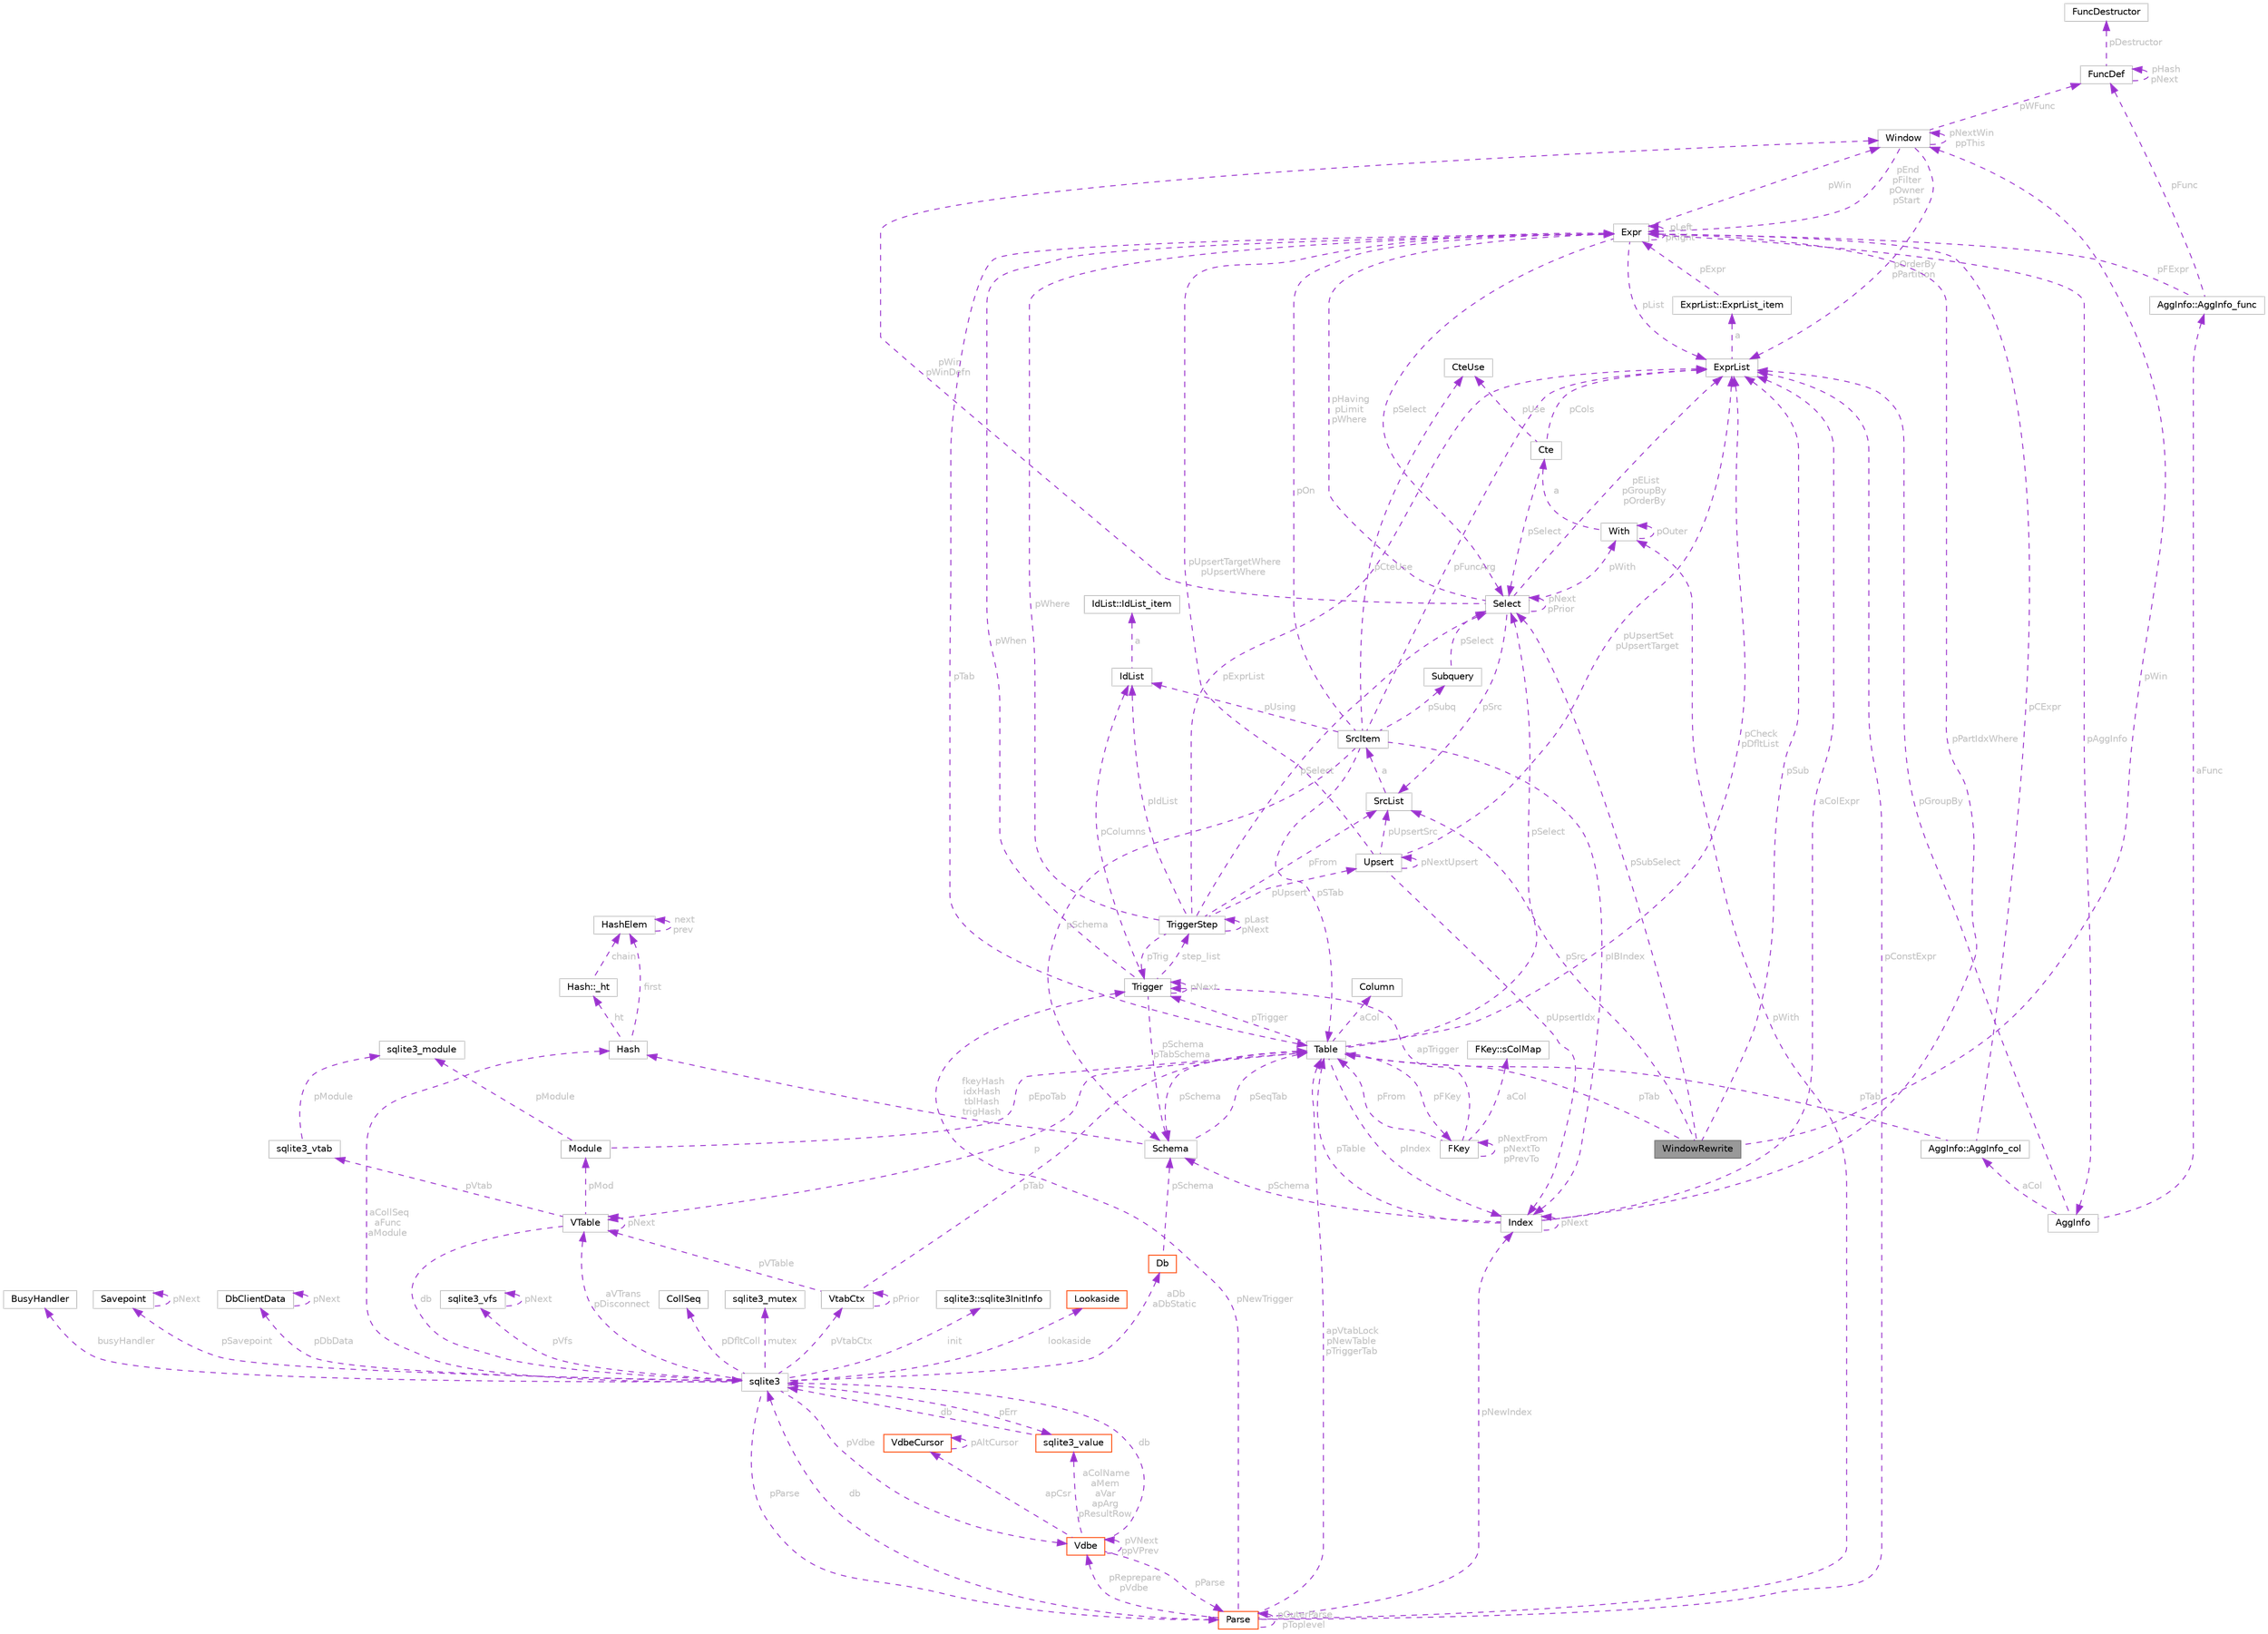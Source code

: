 digraph "WindowRewrite"
{
 // LATEX_PDF_SIZE
  bgcolor="transparent";
  edge [fontname=Helvetica,fontsize=10,labelfontname=Helvetica,labelfontsize=10];
  node [fontname=Helvetica,fontsize=10,shape=box,height=0.2,width=0.4];
  Node1 [id="Node000001",label="WindowRewrite",height=0.2,width=0.4,color="gray40", fillcolor="grey60", style="filled", fontcolor="black",tooltip=" "];
  Node2 -> Node1 [id="edge1_Node000001_Node000002",dir="back",color="darkorchid3",style="dashed",tooltip=" ",label=" pWin",fontcolor="grey" ];
  Node2 [id="Node000002",label="Window",height=0.2,width=0.4,color="grey75", fillcolor="white", style="filled",URL="$structWindow.html",tooltip=" "];
  Node3 -> Node2 [id="edge2_Node000002_Node000003",dir="back",color="darkorchid3",style="dashed",tooltip=" ",label=" pOrderBy\npPartition",fontcolor="grey" ];
  Node3 [id="Node000003",label="ExprList",height=0.2,width=0.4,color="grey75", fillcolor="white", style="filled",URL="$structExprList.html",tooltip=" "];
  Node4 -> Node3 [id="edge3_Node000003_Node000004",dir="back",color="darkorchid3",style="dashed",tooltip=" ",label=" a",fontcolor="grey" ];
  Node4 [id="Node000004",label="ExprList::ExprList_item",height=0.2,width=0.4,color="grey75", fillcolor="white", style="filled",URL="$structExprList_1_1ExprList__item.html",tooltip=" "];
  Node5 -> Node4 [id="edge4_Node000004_Node000005",dir="back",color="darkorchid3",style="dashed",tooltip=" ",label=" pExpr",fontcolor="grey" ];
  Node5 [id="Node000005",label="Expr",height=0.2,width=0.4,color="grey75", fillcolor="white", style="filled",URL="$structExpr.html",tooltip=" "];
  Node5 -> Node5 [id="edge5_Node000005_Node000005",dir="back",color="darkorchid3",style="dashed",tooltip=" ",label=" pLeft\npRight",fontcolor="grey" ];
  Node3 -> Node5 [id="edge6_Node000005_Node000003",dir="back",color="darkorchid3",style="dashed",tooltip=" ",label=" pList",fontcolor="grey" ];
  Node6 -> Node5 [id="edge7_Node000005_Node000006",dir="back",color="darkorchid3",style="dashed",tooltip=" ",label=" pSelect",fontcolor="grey" ];
  Node6 [id="Node000006",label="Select",height=0.2,width=0.4,color="grey75", fillcolor="white", style="filled",URL="$structSelect.html",tooltip=" "];
  Node3 -> Node6 [id="edge8_Node000006_Node000003",dir="back",color="darkorchid3",style="dashed",tooltip=" ",label=" pEList\npGroupBy\npOrderBy",fontcolor="grey" ];
  Node7 -> Node6 [id="edge9_Node000006_Node000007",dir="back",color="darkorchid3",style="dashed",tooltip=" ",label=" pSrc",fontcolor="grey" ];
  Node7 [id="Node000007",label="SrcList",height=0.2,width=0.4,color="grey75", fillcolor="white", style="filled",URL="$structSrcList.html",tooltip=" "];
  Node8 -> Node7 [id="edge10_Node000007_Node000008",dir="back",color="darkorchid3",style="dashed",tooltip=" ",label=" a",fontcolor="grey" ];
  Node8 [id="Node000008",label="SrcItem",height=0.2,width=0.4,color="grey75", fillcolor="white", style="filled",URL="$structSrcItem.html",tooltip=" "];
  Node9 -> Node8 [id="edge11_Node000008_Node000009",dir="back",color="darkorchid3",style="dashed",tooltip=" ",label=" pSTab",fontcolor="grey" ];
  Node9 [id="Node000009",label="Table",height=0.2,width=0.4,color="grey75", fillcolor="white", style="filled",URL="$structTable.html",tooltip=" "];
  Node10 -> Node9 [id="edge12_Node000009_Node000010",dir="back",color="darkorchid3",style="dashed",tooltip=" ",label=" aCol",fontcolor="grey" ];
  Node10 [id="Node000010",label="Column",height=0.2,width=0.4,color="grey75", fillcolor="white", style="filled",URL="$structColumn.html",tooltip=" "];
  Node11 -> Node9 [id="edge13_Node000009_Node000011",dir="back",color="darkorchid3",style="dashed",tooltip=" ",label=" pIndex",fontcolor="grey" ];
  Node11 [id="Node000011",label="Index",height=0.2,width=0.4,color="grey75", fillcolor="white", style="filled",URL="$structIndex.html",tooltip=" "];
  Node9 -> Node11 [id="edge14_Node000011_Node000009",dir="back",color="darkorchid3",style="dashed",tooltip=" ",label=" pTable",fontcolor="grey" ];
  Node11 -> Node11 [id="edge15_Node000011_Node000011",dir="back",color="darkorchid3",style="dashed",tooltip=" ",label=" pNext",fontcolor="grey" ];
  Node12 -> Node11 [id="edge16_Node000011_Node000012",dir="back",color="darkorchid3",style="dashed",tooltip=" ",label=" pSchema",fontcolor="grey" ];
  Node12 [id="Node000012",label="Schema",height=0.2,width=0.4,color="grey75", fillcolor="white", style="filled",URL="$structSchema.html",tooltip=" "];
  Node13 -> Node12 [id="edge17_Node000012_Node000013",dir="back",color="darkorchid3",style="dashed",tooltip=" ",label=" fkeyHash\nidxHash\ntblHash\ntrigHash",fontcolor="grey" ];
  Node13 [id="Node000013",label="Hash",height=0.2,width=0.4,color="grey75", fillcolor="white", style="filled",URL="$structHash.html",tooltip=" "];
  Node14 -> Node13 [id="edge18_Node000013_Node000014",dir="back",color="darkorchid3",style="dashed",tooltip=" ",label=" first",fontcolor="grey" ];
  Node14 [id="Node000014",label="HashElem",height=0.2,width=0.4,color="grey75", fillcolor="white", style="filled",URL="$structHashElem.html",tooltip=" "];
  Node14 -> Node14 [id="edge19_Node000014_Node000014",dir="back",color="darkorchid3",style="dashed",tooltip=" ",label=" next\nprev",fontcolor="grey" ];
  Node15 -> Node13 [id="edge20_Node000013_Node000015",dir="back",color="darkorchid3",style="dashed",tooltip=" ",label=" ht",fontcolor="grey" ];
  Node15 [id="Node000015",label="Hash::_ht",height=0.2,width=0.4,color="grey75", fillcolor="white", style="filled",URL="$structHash_1_1__ht.html",tooltip=" "];
  Node14 -> Node15 [id="edge21_Node000015_Node000014",dir="back",color="darkorchid3",style="dashed",tooltip=" ",label=" chain",fontcolor="grey" ];
  Node9 -> Node12 [id="edge22_Node000012_Node000009",dir="back",color="darkorchid3",style="dashed",tooltip=" ",label=" pSeqTab",fontcolor="grey" ];
  Node5 -> Node11 [id="edge23_Node000011_Node000005",dir="back",color="darkorchid3",style="dashed",tooltip=" ",label=" pPartIdxWhere",fontcolor="grey" ];
  Node3 -> Node11 [id="edge24_Node000011_Node000003",dir="back",color="darkorchid3",style="dashed",tooltip=" ",label=" aColExpr",fontcolor="grey" ];
  Node3 -> Node9 [id="edge25_Node000009_Node000003",dir="back",color="darkorchid3",style="dashed",tooltip=" ",label=" pCheck\npDfltList",fontcolor="grey" ];
  Node16 -> Node9 [id="edge26_Node000009_Node000016",dir="back",color="darkorchid3",style="dashed",tooltip=" ",label=" pFKey",fontcolor="grey" ];
  Node16 [id="Node000016",label="FKey",height=0.2,width=0.4,color="grey75", fillcolor="white", style="filled",URL="$structFKey.html",tooltip=" "];
  Node9 -> Node16 [id="edge27_Node000016_Node000009",dir="back",color="darkorchid3",style="dashed",tooltip=" ",label=" pFrom",fontcolor="grey" ];
  Node16 -> Node16 [id="edge28_Node000016_Node000016",dir="back",color="darkorchid3",style="dashed",tooltip=" ",label=" pNextFrom\npNextTo\npPrevTo",fontcolor="grey" ];
  Node17 -> Node16 [id="edge29_Node000016_Node000017",dir="back",color="darkorchid3",style="dashed",tooltip=" ",label=" apTrigger",fontcolor="grey" ];
  Node17 [id="Node000017",label="Trigger",height=0.2,width=0.4,color="grey75", fillcolor="white", style="filled",URL="$structTrigger.html",tooltip=" "];
  Node5 -> Node17 [id="edge30_Node000017_Node000005",dir="back",color="darkorchid3",style="dashed",tooltip=" ",label=" pWhen",fontcolor="grey" ];
  Node18 -> Node17 [id="edge31_Node000017_Node000018",dir="back",color="darkorchid3",style="dashed",tooltip=" ",label=" pColumns",fontcolor="grey" ];
  Node18 [id="Node000018",label="IdList",height=0.2,width=0.4,color="grey75", fillcolor="white", style="filled",URL="$structIdList.html",tooltip=" "];
  Node19 -> Node18 [id="edge32_Node000018_Node000019",dir="back",color="darkorchid3",style="dashed",tooltip=" ",label=" a",fontcolor="grey" ];
  Node19 [id="Node000019",label="IdList::IdList_item",height=0.2,width=0.4,color="grey75", fillcolor="white", style="filled",URL="$structIdList_1_1IdList__item.html",tooltip=" "];
  Node12 -> Node17 [id="edge33_Node000017_Node000012",dir="back",color="darkorchid3",style="dashed",tooltip=" ",label=" pSchema\npTabSchema",fontcolor="grey" ];
  Node20 -> Node17 [id="edge34_Node000017_Node000020",dir="back",color="darkorchid3",style="dashed",tooltip=" ",label=" step_list",fontcolor="grey" ];
  Node20 [id="Node000020",label="TriggerStep",height=0.2,width=0.4,color="grey75", fillcolor="white", style="filled",URL="$structTriggerStep.html",tooltip=" "];
  Node17 -> Node20 [id="edge35_Node000020_Node000017",dir="back",color="darkorchid3",style="dashed",tooltip=" ",label=" pTrig",fontcolor="grey" ];
  Node6 -> Node20 [id="edge36_Node000020_Node000006",dir="back",color="darkorchid3",style="dashed",tooltip=" ",label=" pSelect",fontcolor="grey" ];
  Node7 -> Node20 [id="edge37_Node000020_Node000007",dir="back",color="darkorchid3",style="dashed",tooltip=" ",label=" pFrom",fontcolor="grey" ];
  Node5 -> Node20 [id="edge38_Node000020_Node000005",dir="back",color="darkorchid3",style="dashed",tooltip=" ",label=" pWhere",fontcolor="grey" ];
  Node3 -> Node20 [id="edge39_Node000020_Node000003",dir="back",color="darkorchid3",style="dashed",tooltip=" ",label=" pExprList",fontcolor="grey" ];
  Node18 -> Node20 [id="edge40_Node000020_Node000018",dir="back",color="darkorchid3",style="dashed",tooltip=" ",label=" pIdList",fontcolor="grey" ];
  Node21 -> Node20 [id="edge41_Node000020_Node000021",dir="back",color="darkorchid3",style="dashed",tooltip=" ",label=" pUpsert",fontcolor="grey" ];
  Node21 [id="Node000021",label="Upsert",height=0.2,width=0.4,color="grey75", fillcolor="white", style="filled",URL="$structUpsert.html",tooltip=" "];
  Node3 -> Node21 [id="edge42_Node000021_Node000003",dir="back",color="darkorchid3",style="dashed",tooltip=" ",label=" pUpsertSet\npUpsertTarget",fontcolor="grey" ];
  Node5 -> Node21 [id="edge43_Node000021_Node000005",dir="back",color="darkorchid3",style="dashed",tooltip=" ",label=" pUpsertTargetWhere\npUpsertWhere",fontcolor="grey" ];
  Node21 -> Node21 [id="edge44_Node000021_Node000021",dir="back",color="darkorchid3",style="dashed",tooltip=" ",label=" pNextUpsert",fontcolor="grey" ];
  Node11 -> Node21 [id="edge45_Node000021_Node000011",dir="back",color="darkorchid3",style="dashed",tooltip=" ",label=" pUpsertIdx",fontcolor="grey" ];
  Node7 -> Node21 [id="edge46_Node000021_Node000007",dir="back",color="darkorchid3",style="dashed",tooltip=" ",label=" pUpsertSrc",fontcolor="grey" ];
  Node20 -> Node20 [id="edge47_Node000020_Node000020",dir="back",color="darkorchid3",style="dashed",tooltip=" ",label=" pLast\npNext",fontcolor="grey" ];
  Node17 -> Node17 [id="edge48_Node000017_Node000017",dir="back",color="darkorchid3",style="dashed",tooltip=" ",label=" pNext",fontcolor="grey" ];
  Node22 -> Node16 [id="edge49_Node000016_Node000022",dir="back",color="darkorchid3",style="dashed",tooltip=" ",label=" aCol",fontcolor="grey" ];
  Node22 [id="Node000022",label="FKey::sColMap",height=0.2,width=0.4,color="grey75", fillcolor="white", style="filled",URL="$structFKey_1_1sColMap.html",tooltip=" "];
  Node6 -> Node9 [id="edge50_Node000009_Node000006",dir="back",color="darkorchid3",style="dashed",tooltip=" ",label=" pSelect",fontcolor="grey" ];
  Node23 -> Node9 [id="edge51_Node000009_Node000023",dir="back",color="darkorchid3",style="dashed",tooltip=" ",label=" p",fontcolor="grey" ];
  Node23 [id="Node000023",label="VTable",height=0.2,width=0.4,color="grey75", fillcolor="white", style="filled",URL="$structVTable.html",tooltip=" "];
  Node24 -> Node23 [id="edge52_Node000023_Node000024",dir="back",color="darkorchid3",style="dashed",tooltip=" ",label=" db",fontcolor="grey" ];
  Node24 [id="Node000024",label="sqlite3",height=0.2,width=0.4,color="grey75", fillcolor="white", style="filled",URL="$structsqlite3.html",tooltip=" "];
  Node25 -> Node24 [id="edge53_Node000024_Node000025",dir="back",color="darkorchid3",style="dashed",tooltip=" ",label=" pVfs",fontcolor="grey" ];
  Node25 [id="Node000025",label="sqlite3_vfs",height=0.2,width=0.4,color="grey75", fillcolor="white", style="filled",URL="$structsqlite3__vfs.html",tooltip=" "];
  Node25 -> Node25 [id="edge54_Node000025_Node000025",dir="back",color="darkorchid3",style="dashed",tooltip=" ",label=" pNext",fontcolor="grey" ];
  Node26 -> Node24 [id="edge55_Node000024_Node000026",dir="back",color="darkorchid3",style="dashed",tooltip=" ",label=" pVdbe",fontcolor="grey" ];
  Node26 [id="Node000026",label="Vdbe",height=0.2,width=0.4,color="orangered", fillcolor="white", style="filled",URL="$structVdbe.html",tooltip=" "];
  Node24 -> Node26 [id="edge56_Node000026_Node000024",dir="back",color="darkorchid3",style="dashed",tooltip=" ",label=" db",fontcolor="grey" ];
  Node26 -> Node26 [id="edge57_Node000026_Node000026",dir="back",color="darkorchid3",style="dashed",tooltip=" ",label=" pVNext\nppVPrev",fontcolor="grey" ];
  Node27 -> Node26 [id="edge58_Node000026_Node000027",dir="back",color="darkorchid3",style="dashed",tooltip=" ",label=" pParse",fontcolor="grey" ];
  Node27 [id="Node000027",label="Parse",height=0.2,width=0.4,color="orangered", fillcolor="white", style="filled",URL="$structParse.html",tooltip=" "];
  Node24 -> Node27 [id="edge59_Node000027_Node000024",dir="back",color="darkorchid3",style="dashed",tooltip=" ",label=" db",fontcolor="grey" ];
  Node26 -> Node27 [id="edge60_Node000027_Node000026",dir="back",color="darkorchid3",style="dashed",tooltip=" ",label=" pReprepare\npVdbe",fontcolor="grey" ];
  Node3 -> Node27 [id="edge61_Node000027_Node000003",dir="back",color="darkorchid3",style="dashed",tooltip=" ",label=" pConstExpr",fontcolor="grey" ];
  Node27 -> Node27 [id="edge62_Node000027_Node000027",dir="back",color="darkorchid3",style="dashed",tooltip=" ",label=" pOuterParse\npToplevel",fontcolor="grey" ];
  Node9 -> Node27 [id="edge63_Node000027_Node000009",dir="back",color="darkorchid3",style="dashed",tooltip=" ",label=" apVtabLock\npNewTable\npTriggerTab",fontcolor="grey" ];
  Node11 -> Node27 [id="edge64_Node000027_Node000011",dir="back",color="darkorchid3",style="dashed",tooltip=" ",label=" pNewIndex",fontcolor="grey" ];
  Node17 -> Node27 [id="edge65_Node000027_Node000017",dir="back",color="darkorchid3",style="dashed",tooltip=" ",label=" pNewTrigger",fontcolor="grey" ];
  Node46 -> Node27 [id="edge66_Node000027_Node000046",dir="back",color="darkorchid3",style="dashed",tooltip=" ",label=" pWith",fontcolor="grey" ];
  Node46 [id="Node000046",label="With",height=0.2,width=0.4,color="grey75", fillcolor="white", style="filled",URL="$structWith.html",tooltip=" "];
  Node46 -> Node46 [id="edge67_Node000046_Node000046",dir="back",color="darkorchid3",style="dashed",tooltip=" ",label=" pOuter",fontcolor="grey" ];
  Node47 -> Node46 [id="edge68_Node000046_Node000047",dir="back",color="darkorchid3",style="dashed",tooltip=" ",label=" a",fontcolor="grey" ];
  Node47 [id="Node000047",label="Cte",height=0.2,width=0.4,color="grey75", fillcolor="white", style="filled",URL="$structCte.html",tooltip=" "];
  Node3 -> Node47 [id="edge69_Node000047_Node000003",dir="back",color="darkorchid3",style="dashed",tooltip=" ",label=" pCols",fontcolor="grey" ];
  Node6 -> Node47 [id="edge70_Node000047_Node000006",dir="back",color="darkorchid3",style="dashed",tooltip=" ",label=" pSelect",fontcolor="grey" ];
  Node48 -> Node47 [id="edge71_Node000047_Node000048",dir="back",color="darkorchid3",style="dashed",tooltip=" ",label=" pUse",fontcolor="grey" ];
  Node48 [id="Node000048",label="CteUse",height=0.2,width=0.4,color="grey75", fillcolor="white", style="filled",URL="$structCteUse.html",tooltip=" "];
  Node38 -> Node26 [id="edge72_Node000026_Node000038",dir="back",color="darkorchid3",style="dashed",tooltip=" ",label=" aColName\naMem\naVar\napArg\npResultRow",fontcolor="grey" ];
  Node38 [id="Node000038",label="sqlite3_value",height=0.2,width=0.4,color="orangered", fillcolor="white", style="filled",URL="$structsqlite3__value.html",tooltip=" "];
  Node24 -> Node38 [id="edge73_Node000038_Node000024",dir="back",color="darkorchid3",style="dashed",tooltip=" ",label=" db",fontcolor="grey" ];
  Node50 -> Node26 [id="edge74_Node000026_Node000050",dir="back",color="darkorchid3",style="dashed",tooltip=" ",label=" apCsr",fontcolor="grey" ];
  Node50 [id="Node000050",label="VdbeCursor",height=0.2,width=0.4,color="orangered", fillcolor="white", style="filled",URL="$structVdbeCursor.html",tooltip=" "];
  Node50 -> Node50 [id="edge75_Node000050_Node000050",dir="back",color="darkorchid3",style="dashed",tooltip=" ",label=" pAltCursor",fontcolor="grey" ];
  Node40 -> Node24 [id="edge76_Node000024_Node000040",dir="back",color="darkorchid3",style="dashed",tooltip=" ",label=" pDfltColl",fontcolor="grey" ];
  Node40 [id="Node000040",label="CollSeq",height=0.2,width=0.4,color="grey75", fillcolor="white", style="filled",URL="$structCollSeq.html",tooltip=" "];
  Node67 -> Node24 [id="edge77_Node000024_Node000067",dir="back",color="darkorchid3",style="dashed",tooltip=" ",label=" mutex",fontcolor="grey" ];
  Node67 [id="Node000067",label="sqlite3_mutex",height=0.2,width=0.4,color="grey75", fillcolor="white", style="filled",URL="$structsqlite3__mutex.html",tooltip=" "];
  Node85 -> Node24 [id="edge78_Node000024_Node000085",dir="back",color="darkorchid3",style="dashed",tooltip=" ",label=" aDb\naDbStatic",fontcolor="grey" ];
  Node85 [id="Node000085",label="Db",height=0.2,width=0.4,color="orangered", fillcolor="white", style="filled",URL="$structDb.html",tooltip=" "];
  Node12 -> Node85 [id="edge79_Node000085_Node000012",dir="back",color="darkorchid3",style="dashed",tooltip=" ",label=" pSchema",fontcolor="grey" ];
  Node86 -> Node24 [id="edge80_Node000024_Node000086",dir="back",color="darkorchid3",style="dashed",tooltip=" ",label=" init",fontcolor="grey" ];
  Node86 [id="Node000086",label="sqlite3::sqlite3InitInfo",height=0.2,width=0.4,color="grey75", fillcolor="white", style="filled",URL="$structsqlite3_1_1sqlite3InitInfo.html",tooltip=" "];
  Node27 -> Node24 [id="edge81_Node000024_Node000027",dir="back",color="darkorchid3",style="dashed",tooltip=" ",label=" pParse",fontcolor="grey" ];
  Node38 -> Node24 [id="edge82_Node000024_Node000038",dir="back",color="darkorchid3",style="dashed",tooltip=" ",label=" pErr",fontcolor="grey" ];
  Node87 -> Node24 [id="edge83_Node000024_Node000087",dir="back",color="darkorchid3",style="dashed",tooltip=" ",label=" lookaside",fontcolor="grey" ];
  Node87 [id="Node000087",label="Lookaside",height=0.2,width=0.4,color="orangered", fillcolor="white", style="filled",URL="$structLookaside.html",tooltip=" "];
  Node13 -> Node24 [id="edge84_Node000024_Node000013",dir="back",color="darkorchid3",style="dashed",tooltip=" ",label=" aCollSeq\naFunc\naModule",fontcolor="grey" ];
  Node89 -> Node24 [id="edge85_Node000024_Node000089",dir="back",color="darkorchid3",style="dashed",tooltip=" ",label=" pVtabCtx",fontcolor="grey" ];
  Node89 [id="Node000089",label="VtabCtx",height=0.2,width=0.4,color="grey75", fillcolor="white", style="filled",URL="$structVtabCtx.html",tooltip=" "];
  Node23 -> Node89 [id="edge86_Node000089_Node000023",dir="back",color="darkorchid3",style="dashed",tooltip=" ",label=" pVTable",fontcolor="grey" ];
  Node9 -> Node89 [id="edge87_Node000089_Node000009",dir="back",color="darkorchid3",style="dashed",tooltip=" ",label=" pTab",fontcolor="grey" ];
  Node89 -> Node89 [id="edge88_Node000089_Node000089",dir="back",color="darkorchid3",style="dashed",tooltip=" ",label=" pPrior",fontcolor="grey" ];
  Node23 -> Node24 [id="edge89_Node000024_Node000023",dir="back",color="darkorchid3",style="dashed",tooltip=" ",label=" aVTrans\npDisconnect",fontcolor="grey" ];
  Node90 -> Node24 [id="edge90_Node000024_Node000090",dir="back",color="darkorchid3",style="dashed",tooltip=" ",label=" busyHandler",fontcolor="grey" ];
  Node90 [id="Node000090",label="BusyHandler",height=0.2,width=0.4,color="grey75", fillcolor="white", style="filled",URL="$structBusyHandler.html",tooltip=" "];
  Node91 -> Node24 [id="edge91_Node000024_Node000091",dir="back",color="darkorchid3",style="dashed",tooltip=" ",label=" pSavepoint",fontcolor="grey" ];
  Node91 [id="Node000091",label="Savepoint",height=0.2,width=0.4,color="grey75", fillcolor="white", style="filled",URL="$structSavepoint.html",tooltip=" "];
  Node91 -> Node91 [id="edge92_Node000091_Node000091",dir="back",color="darkorchid3",style="dashed",tooltip=" ",label=" pNext",fontcolor="grey" ];
  Node92 -> Node24 [id="edge93_Node000024_Node000092",dir="back",color="darkorchid3",style="dashed",tooltip=" ",label=" pDbData",fontcolor="grey" ];
  Node92 [id="Node000092",label="DbClientData",height=0.2,width=0.4,color="grey75", fillcolor="white", style="filled",URL="$structDbClientData.html",tooltip=" "];
  Node92 -> Node92 [id="edge94_Node000092_Node000092",dir="back",color="darkorchid3",style="dashed",tooltip=" ",label=" pNext",fontcolor="grey" ];
  Node93 -> Node23 [id="edge95_Node000023_Node000093",dir="back",color="darkorchid3",style="dashed",tooltip=" ",label=" pMod",fontcolor="grey" ];
  Node93 [id="Node000093",label="Module",height=0.2,width=0.4,color="grey75", fillcolor="white", style="filled",URL="$structModule.html",tooltip=" "];
  Node71 -> Node93 [id="edge96_Node000093_Node000071",dir="back",color="darkorchid3",style="dashed",tooltip=" ",label=" pModule",fontcolor="grey" ];
  Node71 [id="Node000071",label="sqlite3_module",height=0.2,width=0.4,color="grey75", fillcolor="white", style="filled",URL="$structsqlite3__module.html",tooltip=" "];
  Node9 -> Node93 [id="edge97_Node000093_Node000009",dir="back",color="darkorchid3",style="dashed",tooltip=" ",label=" pEpoTab",fontcolor="grey" ];
  Node70 -> Node23 [id="edge98_Node000023_Node000070",dir="back",color="darkorchid3",style="dashed",tooltip=" ",label=" pVtab",fontcolor="grey" ];
  Node70 [id="Node000070",label="sqlite3_vtab",height=0.2,width=0.4,color="grey75", fillcolor="white", style="filled",URL="$structsqlite3__vtab.html",tooltip=" "];
  Node71 -> Node70 [id="edge99_Node000070_Node000071",dir="back",color="darkorchid3",style="dashed",tooltip=" ",label=" pModule",fontcolor="grey" ];
  Node23 -> Node23 [id="edge100_Node000023_Node000023",dir="back",color="darkorchid3",style="dashed",tooltip=" ",label=" pNext",fontcolor="grey" ];
  Node17 -> Node9 [id="edge101_Node000009_Node000017",dir="back",color="darkorchid3",style="dashed",tooltip=" ",label=" pTrigger",fontcolor="grey" ];
  Node12 -> Node9 [id="edge102_Node000009_Node000012",dir="back",color="darkorchid3",style="dashed",tooltip=" ",label=" pSchema",fontcolor="grey" ];
  Node3 -> Node8 [id="edge103_Node000008_Node000003",dir="back",color="darkorchid3",style="dashed",tooltip=" ",label=" pFuncArg",fontcolor="grey" ];
  Node11 -> Node8 [id="edge104_Node000008_Node000011",dir="back",color="darkorchid3",style="dashed",tooltip=" ",label=" pIBIndex",fontcolor="grey" ];
  Node48 -> Node8 [id="edge105_Node000008_Node000048",dir="back",color="darkorchid3",style="dashed",tooltip=" ",label=" pCteUse",fontcolor="grey" ];
  Node5 -> Node8 [id="edge106_Node000008_Node000005",dir="back",color="darkorchid3",style="dashed",tooltip=" ",label=" pOn",fontcolor="grey" ];
  Node18 -> Node8 [id="edge107_Node000008_Node000018",dir="back",color="darkorchid3",style="dashed",tooltip=" ",label=" pUsing",fontcolor="grey" ];
  Node12 -> Node8 [id="edge108_Node000008_Node000012",dir="back",color="darkorchid3",style="dashed",tooltip=" ",label=" pSchema",fontcolor="grey" ];
  Node94 -> Node8 [id="edge109_Node000008_Node000094",dir="back",color="darkorchid3",style="dashed",tooltip=" ",label=" pSubq",fontcolor="grey" ];
  Node94 [id="Node000094",label="Subquery",height=0.2,width=0.4,color="grey75", fillcolor="white", style="filled",URL="$structSubquery.html",tooltip=" "];
  Node6 -> Node94 [id="edge110_Node000094_Node000006",dir="back",color="darkorchid3",style="dashed",tooltip=" ",label=" pSelect",fontcolor="grey" ];
  Node5 -> Node6 [id="edge111_Node000006_Node000005",dir="back",color="darkorchid3",style="dashed",tooltip=" ",label=" pHaving\npLimit\npWhere",fontcolor="grey" ];
  Node6 -> Node6 [id="edge112_Node000006_Node000006",dir="back",color="darkorchid3",style="dashed",tooltip=" ",label=" pNext\npPrior",fontcolor="grey" ];
  Node46 -> Node6 [id="edge113_Node000006_Node000046",dir="back",color="darkorchid3",style="dashed",tooltip=" ",label=" pWith",fontcolor="grey" ];
  Node2 -> Node6 [id="edge114_Node000006_Node000002",dir="back",color="darkorchid3",style="dashed",tooltip=" ",label=" pWin\npWinDefn",fontcolor="grey" ];
  Node95 -> Node5 [id="edge115_Node000005_Node000095",dir="back",color="darkorchid3",style="dashed",tooltip=" ",label=" pAggInfo",fontcolor="grey" ];
  Node95 [id="Node000095",label="AggInfo",height=0.2,width=0.4,color="grey75", fillcolor="white", style="filled",URL="$structAggInfo.html",tooltip=" "];
  Node3 -> Node95 [id="edge116_Node000095_Node000003",dir="back",color="darkorchid3",style="dashed",tooltip=" ",label=" pGroupBy",fontcolor="grey" ];
  Node96 -> Node95 [id="edge117_Node000095_Node000096",dir="back",color="darkorchid3",style="dashed",tooltip=" ",label=" aCol",fontcolor="grey" ];
  Node96 [id="Node000096",label="AggInfo::AggInfo_col",height=0.2,width=0.4,color="grey75", fillcolor="white", style="filled",URL="$structAggInfo_1_1AggInfo__col.html",tooltip=" "];
  Node9 -> Node96 [id="edge118_Node000096_Node000009",dir="back",color="darkorchid3",style="dashed",tooltip=" ",label=" pTab",fontcolor="grey" ];
  Node5 -> Node96 [id="edge119_Node000096_Node000005",dir="back",color="darkorchid3",style="dashed",tooltip=" ",label=" pCExpr",fontcolor="grey" ];
  Node97 -> Node95 [id="edge120_Node000095_Node000097",dir="back",color="darkorchid3",style="dashed",tooltip=" ",label=" aFunc",fontcolor="grey" ];
  Node97 [id="Node000097",label="AggInfo::AggInfo_func",height=0.2,width=0.4,color="grey75", fillcolor="white", style="filled",URL="$structAggInfo_1_1AggInfo__func.html",tooltip=" "];
  Node5 -> Node97 [id="edge121_Node000097_Node000005",dir="back",color="darkorchid3",style="dashed",tooltip=" ",label=" pFExpr",fontcolor="grey" ];
  Node35 -> Node97 [id="edge122_Node000097_Node000035",dir="back",color="darkorchid3",style="dashed",tooltip=" ",label=" pFunc",fontcolor="grey" ];
  Node35 [id="Node000035",label="FuncDef",height=0.2,width=0.4,color="grey75", fillcolor="white", style="filled",URL="$structFuncDef.html",tooltip=" "];
  Node35 -> Node35 [id="edge123_Node000035_Node000035",dir="back",color="darkorchid3",style="dashed",tooltip=" ",label=" pHash\npNext",fontcolor="grey" ];
  Node36 -> Node35 [id="edge124_Node000035_Node000036",dir="back",color="darkorchid3",style="dashed",tooltip=" ",label=" pDestructor",fontcolor="grey" ];
  Node36 [id="Node000036",label="FuncDestructor",height=0.2,width=0.4,color="grey75", fillcolor="white", style="filled",URL="$structFuncDestructor.html",tooltip=" "];
  Node9 -> Node5 [id="edge125_Node000005_Node000009",dir="back",color="darkorchid3",style="dashed",tooltip=" ",label=" pTab",fontcolor="grey" ];
  Node2 -> Node5 [id="edge126_Node000005_Node000002",dir="back",color="darkorchid3",style="dashed",tooltip=" ",label=" pWin",fontcolor="grey" ];
  Node5 -> Node2 [id="edge127_Node000002_Node000005",dir="back",color="darkorchid3",style="dashed",tooltip=" ",label=" pEnd\npFilter\npOwner\npStart",fontcolor="grey" ];
  Node2 -> Node2 [id="edge128_Node000002_Node000002",dir="back",color="darkorchid3",style="dashed",tooltip=" ",label=" pNextWin\nppThis",fontcolor="grey" ];
  Node35 -> Node2 [id="edge129_Node000002_Node000035",dir="back",color="darkorchid3",style="dashed",tooltip=" ",label=" pWFunc",fontcolor="grey" ];
  Node7 -> Node1 [id="edge130_Node000001_Node000007",dir="back",color="darkorchid3",style="dashed",tooltip=" ",label=" pSrc",fontcolor="grey" ];
  Node3 -> Node1 [id="edge131_Node000001_Node000003",dir="back",color="darkorchid3",style="dashed",tooltip=" ",label=" pSub",fontcolor="grey" ];
  Node9 -> Node1 [id="edge132_Node000001_Node000009",dir="back",color="darkorchid3",style="dashed",tooltip=" ",label=" pTab",fontcolor="grey" ];
  Node6 -> Node1 [id="edge133_Node000001_Node000006",dir="back",color="darkorchid3",style="dashed",tooltip=" ",label=" pSubSelect",fontcolor="grey" ];
}
